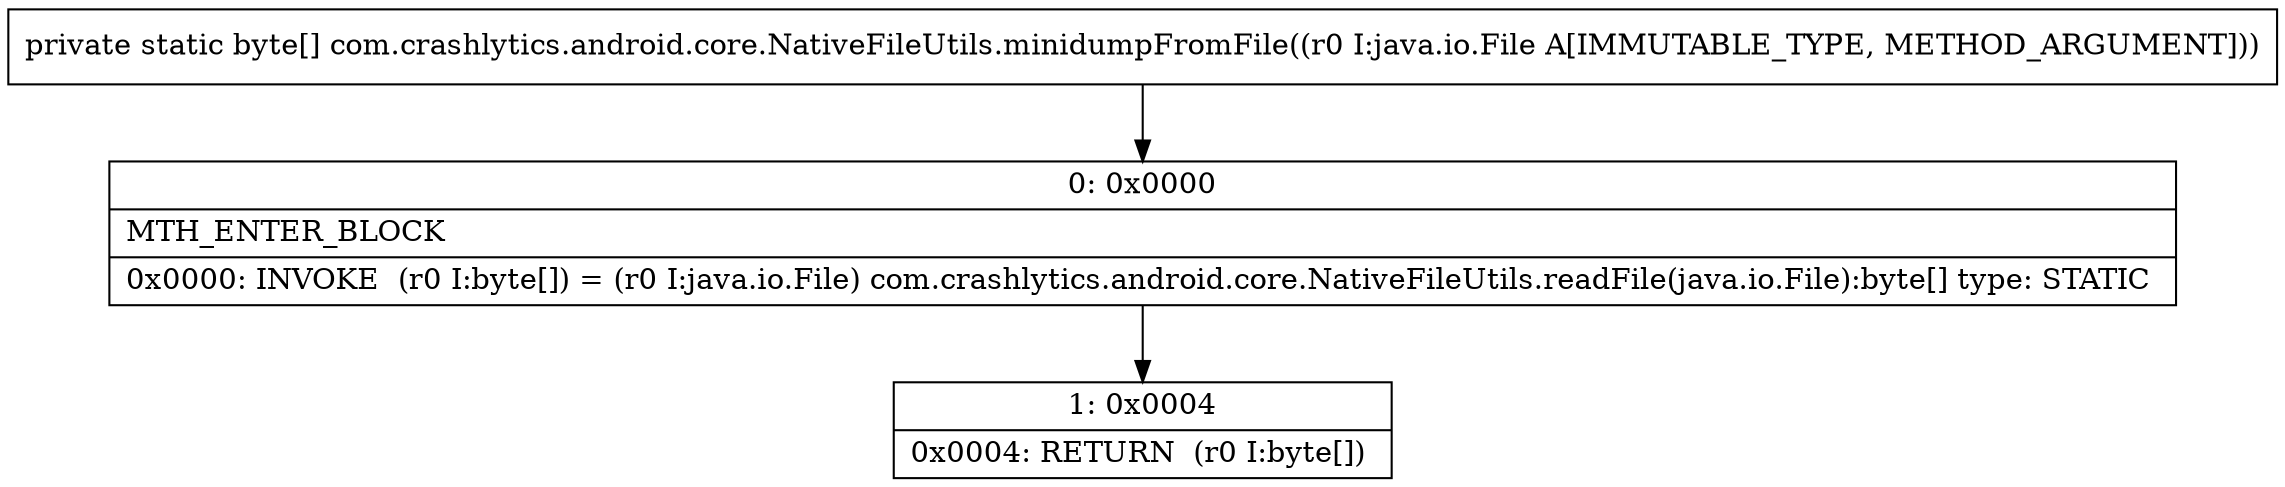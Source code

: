 digraph "CFG forcom.crashlytics.android.core.NativeFileUtils.minidumpFromFile(Ljava\/io\/File;)[B" {
Node_0 [shape=record,label="{0\:\ 0x0000|MTH_ENTER_BLOCK\l|0x0000: INVOKE  (r0 I:byte[]) = (r0 I:java.io.File) com.crashlytics.android.core.NativeFileUtils.readFile(java.io.File):byte[] type: STATIC \l}"];
Node_1 [shape=record,label="{1\:\ 0x0004|0x0004: RETURN  (r0 I:byte[]) \l}"];
MethodNode[shape=record,label="{private static byte[] com.crashlytics.android.core.NativeFileUtils.minidumpFromFile((r0 I:java.io.File A[IMMUTABLE_TYPE, METHOD_ARGUMENT])) }"];
MethodNode -> Node_0;
Node_0 -> Node_1;
}

